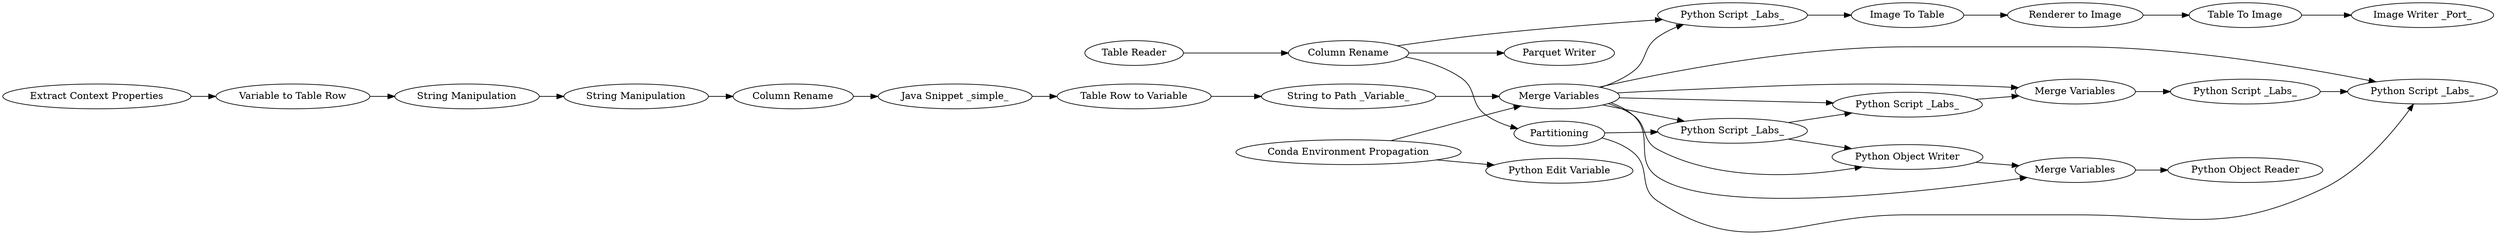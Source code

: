 digraph {
	"5577273075732032311_48" [label="String Manipulation"]
	"8562277118543098766_259" [label="Table To Image"]
	"8562277118543098766_256" [label="Merge Variables"]
	"8562277118543098766_251" [label="Python Script _Labs_"]
	"5577273075732032311_250" [label="String to Path _Variable_"]
	"8562277118543098766_2401" [label="Python Script _Labs_"]
	"8562277118543098766_2402" [label="Merge Variables"]
	"8562277118543098766_3" [label="Python Object Writer"]
	"8562277118543098766_247" [label="Table Reader"]
	"8562277118543098766_6" [label=Partitioning]
	"8562277118543098766_105" [label="Merge Variables"]
	"5577273075732032311_57" [label="Variable to Table Row"]
	"8562277118543098766_2405" [label="Python Edit Variable"]
	"8562277118543098766_56" [label="Extract Context Properties"]
	"5577273075732032311_46" [label="Java Snippet _simple_"]
	"8562277118543098766_2400" [label="Image Writer _Port_"]
	"8562277118543098766_7" [label="Python Object Reader"]
	"8562277118543098766_252" [label="Python Script _Labs_"]
	"8562277118543098766_104" [label="Conda Environment Propagation"]
	"8562277118543098766_254" [label="Python Script _Labs_"]
	"5577273075732032311_47" [label="String Manipulation"]
	"8562277118543098766_2403" [label="Parquet Writer"]
	"8562277118543098766_257" [label="Image To Table"]
	"5577273075732032311_249" [label="Table Row to Variable"]
	"8562277118543098766_5" [label="Column Rename"]
	"8562277118543098766_255" [label="Python Script _Labs_"]
	"8562277118543098766_258" [label="Renderer to Image"]
	"5577273075732032311_248" [label="Column Rename"]
	"8562277118543098766_105" -> "8562277118543098766_256"
	"5577273075732032311_47" -> "5577273075732032311_248"
	"5577273075732032311_248" -> "5577273075732032311_46"
	"5577273075732032311_57" -> "5577273075732032311_48"
	"8562277118543098766_2401" -> "8562277118543098766_257"
	"8562277118543098766_105" -> "8562277118543098766_254"
	"8562277118543098766_5" -> "8562277118543098766_2401"
	"8562277118543098766_105" -> "8562277118543098766_251"
	"8562277118543098766_56" -> "5577273075732032311_57"
	"8562277118543098766_6" -> "8562277118543098766_251"
	"8562277118543098766_258" -> "8562277118543098766_259"
	"8562277118543098766_104" -> "8562277118543098766_2405"
	"8562277118543098766_105" -> "8562277118543098766_2401"
	"8562277118543098766_256" -> "8562277118543098766_255"
	"8562277118543098766_251" -> "8562277118543098766_3"
	"8562277118543098766_255" -> "8562277118543098766_252"
	"8562277118543098766_259" -> "8562277118543098766_2400"
	"8562277118543098766_254" -> "8562277118543098766_256"
	"8562277118543098766_5" -> "8562277118543098766_2403"
	"8562277118543098766_104" -> "8562277118543098766_105"
	"8562277118543098766_105" -> "8562277118543098766_3"
	"8562277118543098766_3" -> "8562277118543098766_2402"
	"5577273075732032311_48" -> "5577273075732032311_47"
	"5577273075732032311_250" -> "8562277118543098766_105"
	"8562277118543098766_247" -> "8562277118543098766_5"
	"5577273075732032311_46" -> "5577273075732032311_249"
	"5577273075732032311_249" -> "5577273075732032311_250"
	"8562277118543098766_2402" -> "8562277118543098766_7"
	"8562277118543098766_105" -> "8562277118543098766_252"
	"8562277118543098766_105" -> "8562277118543098766_2402"
	"8562277118543098766_5" -> "8562277118543098766_6"
	"8562277118543098766_257" -> "8562277118543098766_258"
	"8562277118543098766_251" -> "8562277118543098766_254"
	"8562277118543098766_6" -> "8562277118543098766_252"
	rankdir=LR
}
